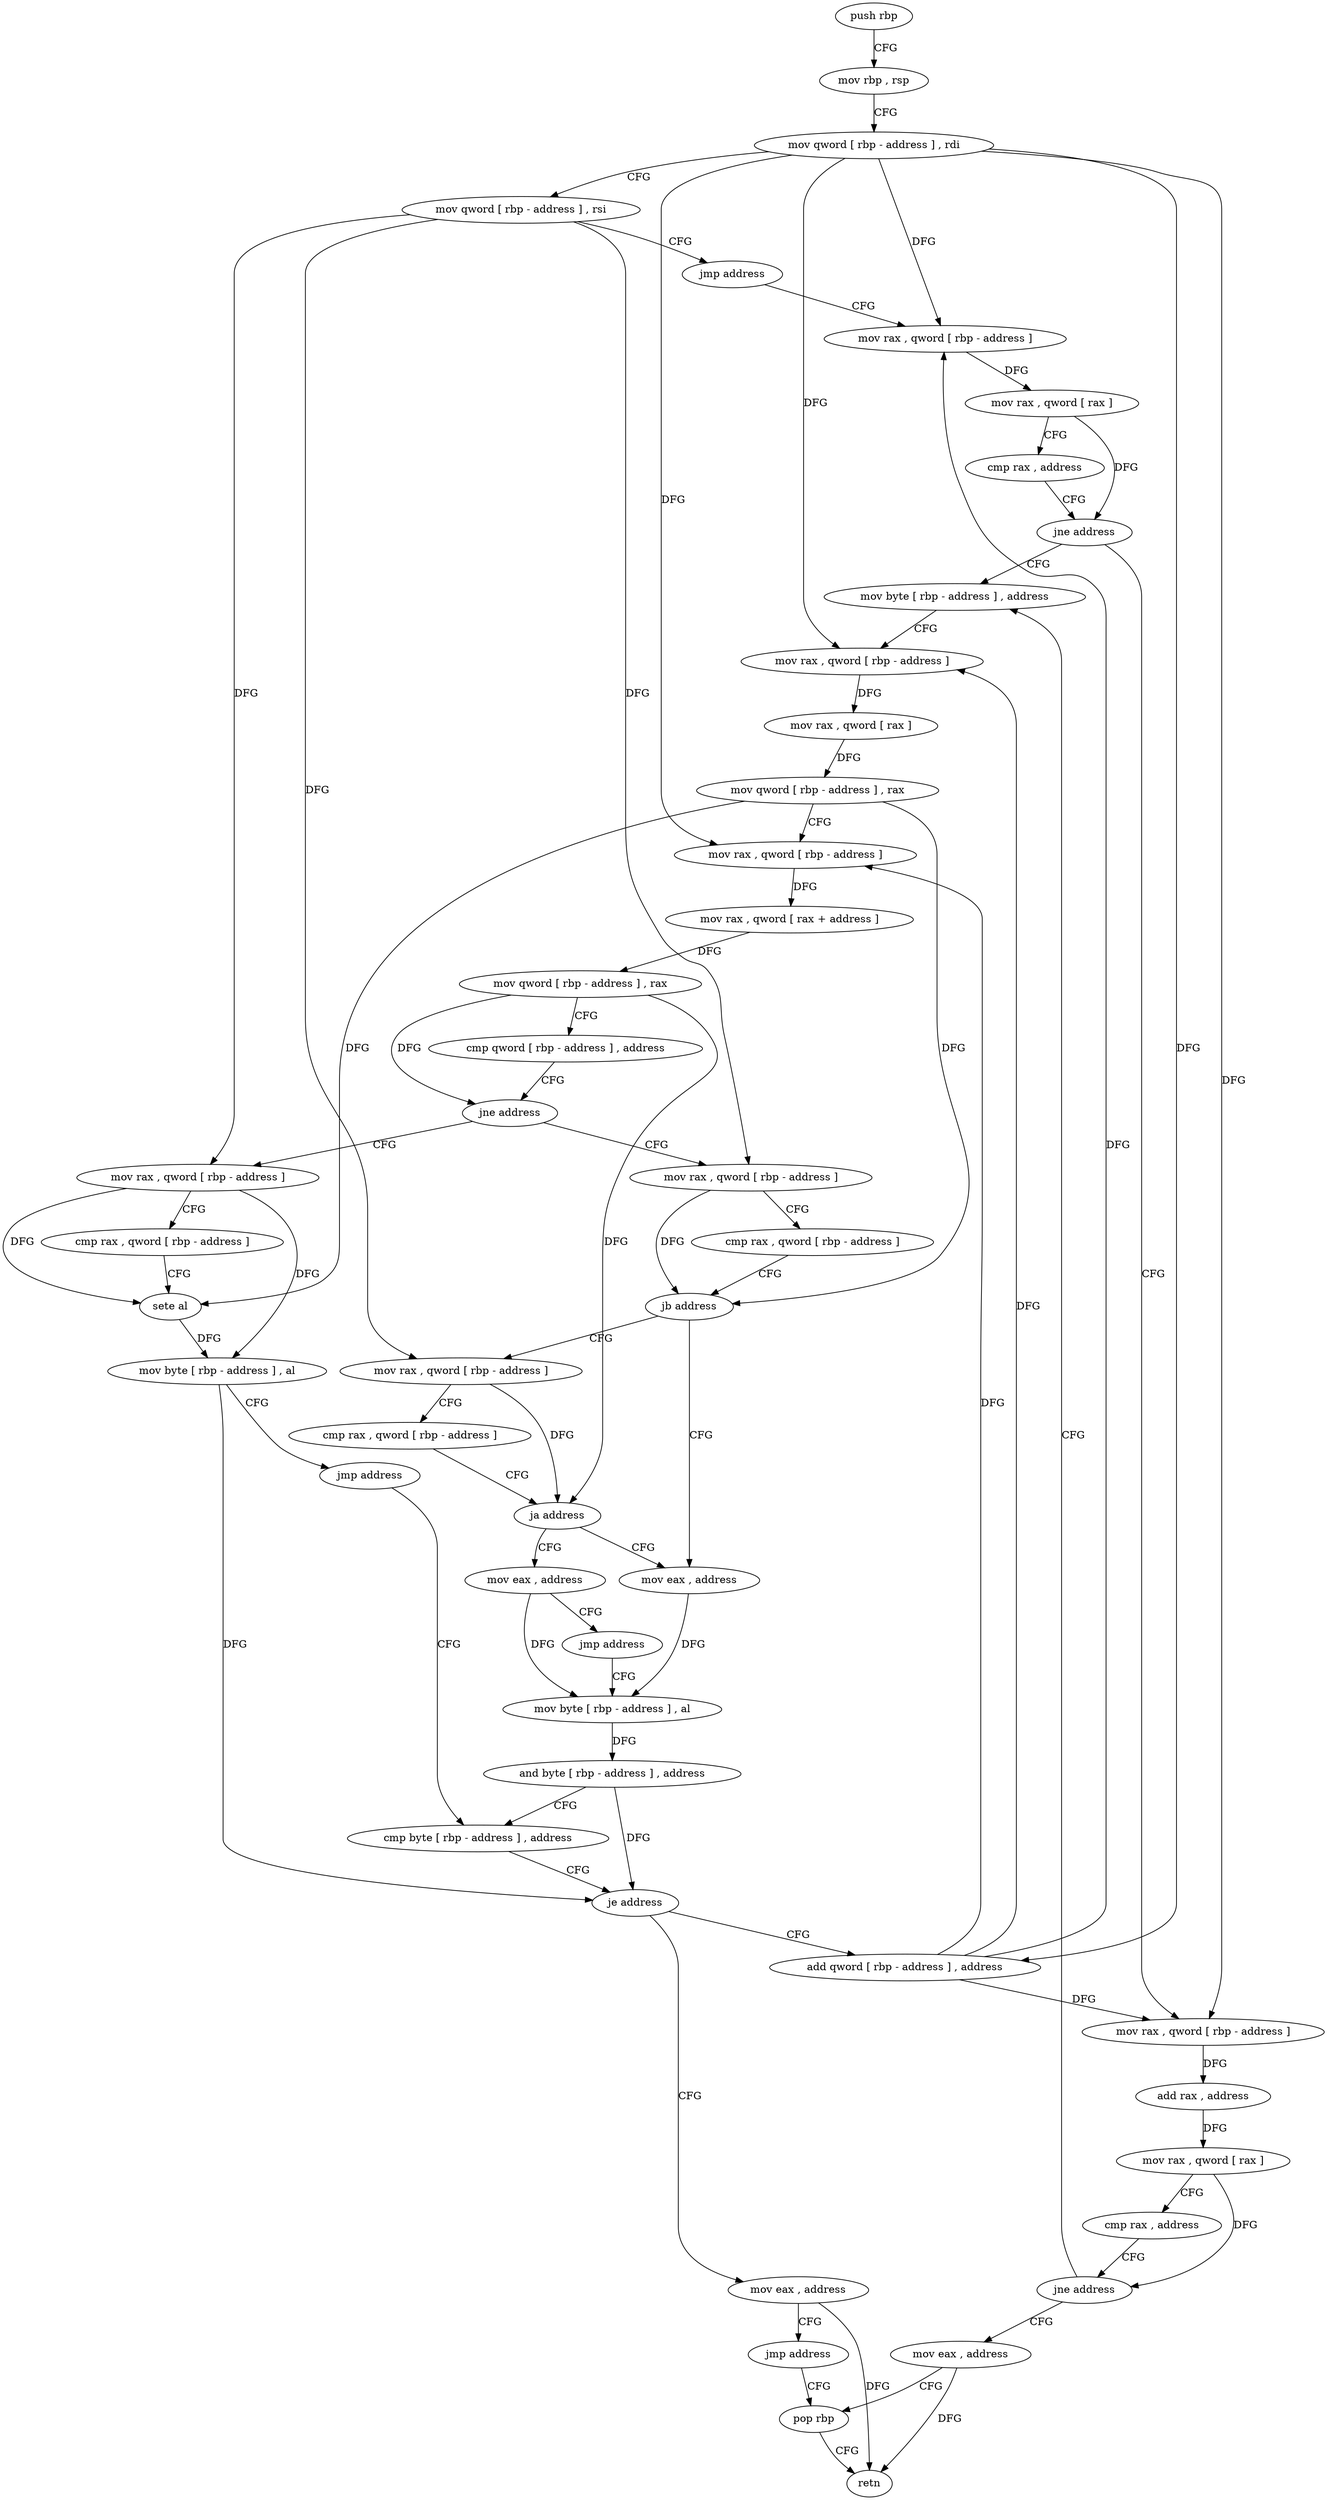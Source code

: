 digraph "func" {
"108606" [label = "push rbp" ]
"108607" [label = "mov rbp , rsp" ]
"108610" [label = "mov qword [ rbp - address ] , rdi" ]
"108614" [label = "mov qword [ rbp - address ] , rsi" ]
"108618" [label = "jmp address" ]
"108727" [label = "mov rax , qword [ rbp - address ]" ]
"108731" [label = "mov rax , qword [ rax ]" ]
"108734" [label = "cmp rax , address" ]
"108738" [label = "jne address" ]
"108620" [label = "mov byte [ rbp - address ] , address" ]
"108740" [label = "mov rax , qword [ rbp - address ]" ]
"108624" [label = "mov rax , qword [ rbp - address ]" ]
"108628" [label = "mov rax , qword [ rax ]" ]
"108631" [label = "mov qword [ rbp - address ] , rax" ]
"108635" [label = "mov rax , qword [ rbp - address ]" ]
"108639" [label = "mov rax , qword [ rax + address ]" ]
"108643" [label = "mov qword [ rbp - address ] , rax" ]
"108647" [label = "cmp qword [ rbp - address ] , address" ]
"108652" [label = "jne address" ]
"108670" [label = "mov rax , qword [ rbp - address ]" ]
"108654" [label = "mov rax , qword [ rbp - address ]" ]
"108744" [label = "add rax , address" ]
"108748" [label = "mov rax , qword [ rax ]" ]
"108751" [label = "cmp rax , address" ]
"108755" [label = "jne address" ]
"108761" [label = "mov eax , address" ]
"108674" [label = "cmp rax , qword [ rbp - address ]" ]
"108678" [label = "jb address" ]
"108697" [label = "mov eax , address" ]
"108680" [label = "mov rax , qword [ rbp - address ]" ]
"108658" [label = "cmp rax , qword [ rbp - address ]" ]
"108662" [label = "sete al" ]
"108665" [label = "mov byte [ rbp - address ] , al" ]
"108668" [label = "jmp address" ]
"108709" [label = "cmp byte [ rbp - address ] , address" ]
"108766" [label = "pop rbp" ]
"108702" [label = "mov byte [ rbp - address ] , al" ]
"108684" [label = "cmp rax , qword [ rbp - address ]" ]
"108688" [label = "ja address" ]
"108690" [label = "mov eax , address" ]
"108713" [label = "je address" ]
"108722" [label = "add qword [ rbp - address ] , address" ]
"108715" [label = "mov eax , address" ]
"108720" [label = "jmp address" ]
"108695" [label = "jmp address" ]
"108767" [label = "retn" ]
"108705" [label = "and byte [ rbp - address ] , address" ]
"108606" -> "108607" [ label = "CFG" ]
"108607" -> "108610" [ label = "CFG" ]
"108610" -> "108614" [ label = "CFG" ]
"108610" -> "108727" [ label = "DFG" ]
"108610" -> "108624" [ label = "DFG" ]
"108610" -> "108635" [ label = "DFG" ]
"108610" -> "108740" [ label = "DFG" ]
"108610" -> "108722" [ label = "DFG" ]
"108614" -> "108618" [ label = "CFG" ]
"108614" -> "108670" [ label = "DFG" ]
"108614" -> "108654" [ label = "DFG" ]
"108614" -> "108680" [ label = "DFG" ]
"108618" -> "108727" [ label = "CFG" ]
"108727" -> "108731" [ label = "DFG" ]
"108731" -> "108734" [ label = "CFG" ]
"108731" -> "108738" [ label = "DFG" ]
"108734" -> "108738" [ label = "CFG" ]
"108738" -> "108620" [ label = "CFG" ]
"108738" -> "108740" [ label = "CFG" ]
"108620" -> "108624" [ label = "CFG" ]
"108740" -> "108744" [ label = "DFG" ]
"108624" -> "108628" [ label = "DFG" ]
"108628" -> "108631" [ label = "DFG" ]
"108631" -> "108635" [ label = "CFG" ]
"108631" -> "108678" [ label = "DFG" ]
"108631" -> "108662" [ label = "DFG" ]
"108635" -> "108639" [ label = "DFG" ]
"108639" -> "108643" [ label = "DFG" ]
"108643" -> "108647" [ label = "CFG" ]
"108643" -> "108652" [ label = "DFG" ]
"108643" -> "108688" [ label = "DFG" ]
"108647" -> "108652" [ label = "CFG" ]
"108652" -> "108670" [ label = "CFG" ]
"108652" -> "108654" [ label = "CFG" ]
"108670" -> "108674" [ label = "CFG" ]
"108670" -> "108678" [ label = "DFG" ]
"108654" -> "108658" [ label = "CFG" ]
"108654" -> "108662" [ label = "DFG" ]
"108654" -> "108665" [ label = "DFG" ]
"108744" -> "108748" [ label = "DFG" ]
"108748" -> "108751" [ label = "CFG" ]
"108748" -> "108755" [ label = "DFG" ]
"108751" -> "108755" [ label = "CFG" ]
"108755" -> "108620" [ label = "CFG" ]
"108755" -> "108761" [ label = "CFG" ]
"108761" -> "108766" [ label = "CFG" ]
"108761" -> "108767" [ label = "DFG" ]
"108674" -> "108678" [ label = "CFG" ]
"108678" -> "108697" [ label = "CFG" ]
"108678" -> "108680" [ label = "CFG" ]
"108697" -> "108702" [ label = "DFG" ]
"108680" -> "108684" [ label = "CFG" ]
"108680" -> "108688" [ label = "DFG" ]
"108658" -> "108662" [ label = "CFG" ]
"108662" -> "108665" [ label = "DFG" ]
"108665" -> "108668" [ label = "CFG" ]
"108665" -> "108713" [ label = "DFG" ]
"108668" -> "108709" [ label = "CFG" ]
"108709" -> "108713" [ label = "CFG" ]
"108766" -> "108767" [ label = "CFG" ]
"108702" -> "108705" [ label = "DFG" ]
"108684" -> "108688" [ label = "CFG" ]
"108688" -> "108697" [ label = "CFG" ]
"108688" -> "108690" [ label = "CFG" ]
"108690" -> "108695" [ label = "CFG" ]
"108690" -> "108702" [ label = "DFG" ]
"108713" -> "108722" [ label = "CFG" ]
"108713" -> "108715" [ label = "CFG" ]
"108722" -> "108727" [ label = "DFG" ]
"108722" -> "108624" [ label = "DFG" ]
"108722" -> "108635" [ label = "DFG" ]
"108722" -> "108740" [ label = "DFG" ]
"108715" -> "108720" [ label = "CFG" ]
"108715" -> "108767" [ label = "DFG" ]
"108720" -> "108766" [ label = "CFG" ]
"108695" -> "108702" [ label = "CFG" ]
"108705" -> "108709" [ label = "CFG" ]
"108705" -> "108713" [ label = "DFG" ]
}
